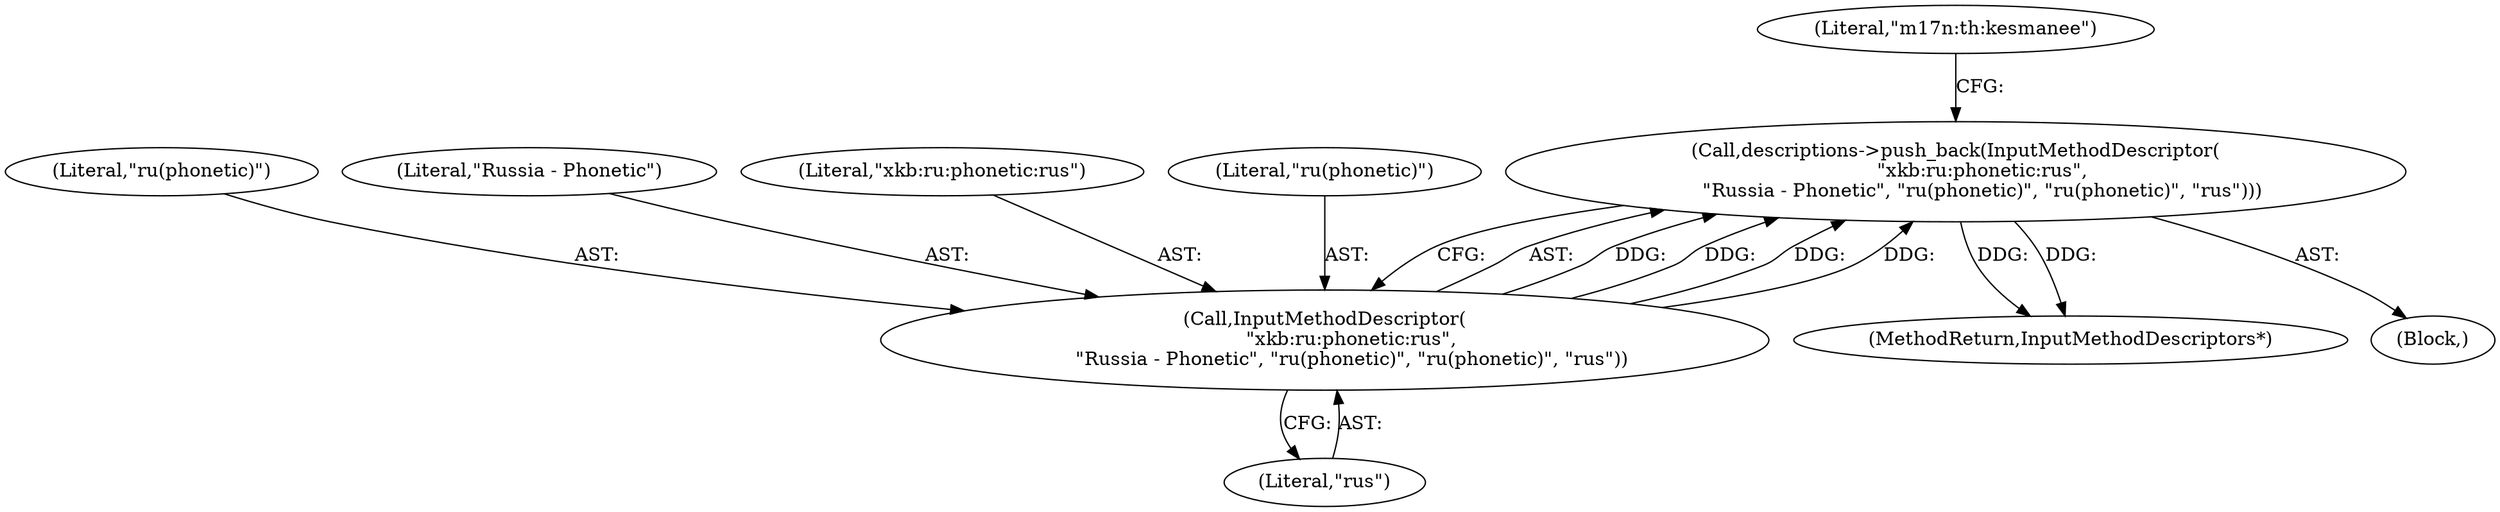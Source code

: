 digraph "1_Chrome_dc7b094a338c6c521f918f478e993f0f74bbea0d_12@del" {
"1000208" [label="(Call,descriptions->push_back(InputMethodDescriptor(\n         \"xkb:ru:phonetic:rus\",\n         \"Russia - Phonetic\", \"ru(phonetic)\", \"ru(phonetic)\", \"rus\")))"];
"1000209" [label="(Call,InputMethodDescriptor(\n         \"xkb:ru:phonetic:rus\",\n         \"Russia - Phonetic\", \"ru(phonetic)\", \"ru(phonetic)\", \"rus\"))"];
"1000208" [label="(Call,descriptions->push_back(InputMethodDescriptor(\n         \"xkb:ru:phonetic:rus\",\n         \"Russia - Phonetic\", \"ru(phonetic)\", \"ru(phonetic)\", \"rus\")))"];
"1000217" [label="(Literal,\"m17n:th:kesmanee\")"];
"1000581" [label="(MethodReturn,InputMethodDescriptors*)"];
"1000213" [label="(Literal,\"ru(phonetic)\")"];
"1000211" [label="(Literal,\"Russia - Phonetic\")"];
"1000214" [label="(Literal,\"rus\")"];
"1000210" [label="(Literal,\"xkb:ru:phonetic:rus\")"];
"1000212" [label="(Literal,\"ru(phonetic)\")"];
"1000209" [label="(Call,InputMethodDescriptor(\n         \"xkb:ru:phonetic:rus\",\n         \"Russia - Phonetic\", \"ru(phonetic)\", \"ru(phonetic)\", \"rus\"))"];
"1000101" [label="(Block,)"];
"1000208" -> "1000101"  [label="AST: "];
"1000208" -> "1000209"  [label="CFG: "];
"1000209" -> "1000208"  [label="AST: "];
"1000217" -> "1000208"  [label="CFG: "];
"1000208" -> "1000581"  [label="DDG: "];
"1000208" -> "1000581"  [label="DDG: "];
"1000209" -> "1000208"  [label="DDG: "];
"1000209" -> "1000208"  [label="DDG: "];
"1000209" -> "1000208"  [label="DDG: "];
"1000209" -> "1000208"  [label="DDG: "];
"1000209" -> "1000214"  [label="CFG: "];
"1000210" -> "1000209"  [label="AST: "];
"1000211" -> "1000209"  [label="AST: "];
"1000212" -> "1000209"  [label="AST: "];
"1000213" -> "1000209"  [label="AST: "];
"1000214" -> "1000209"  [label="AST: "];
}
